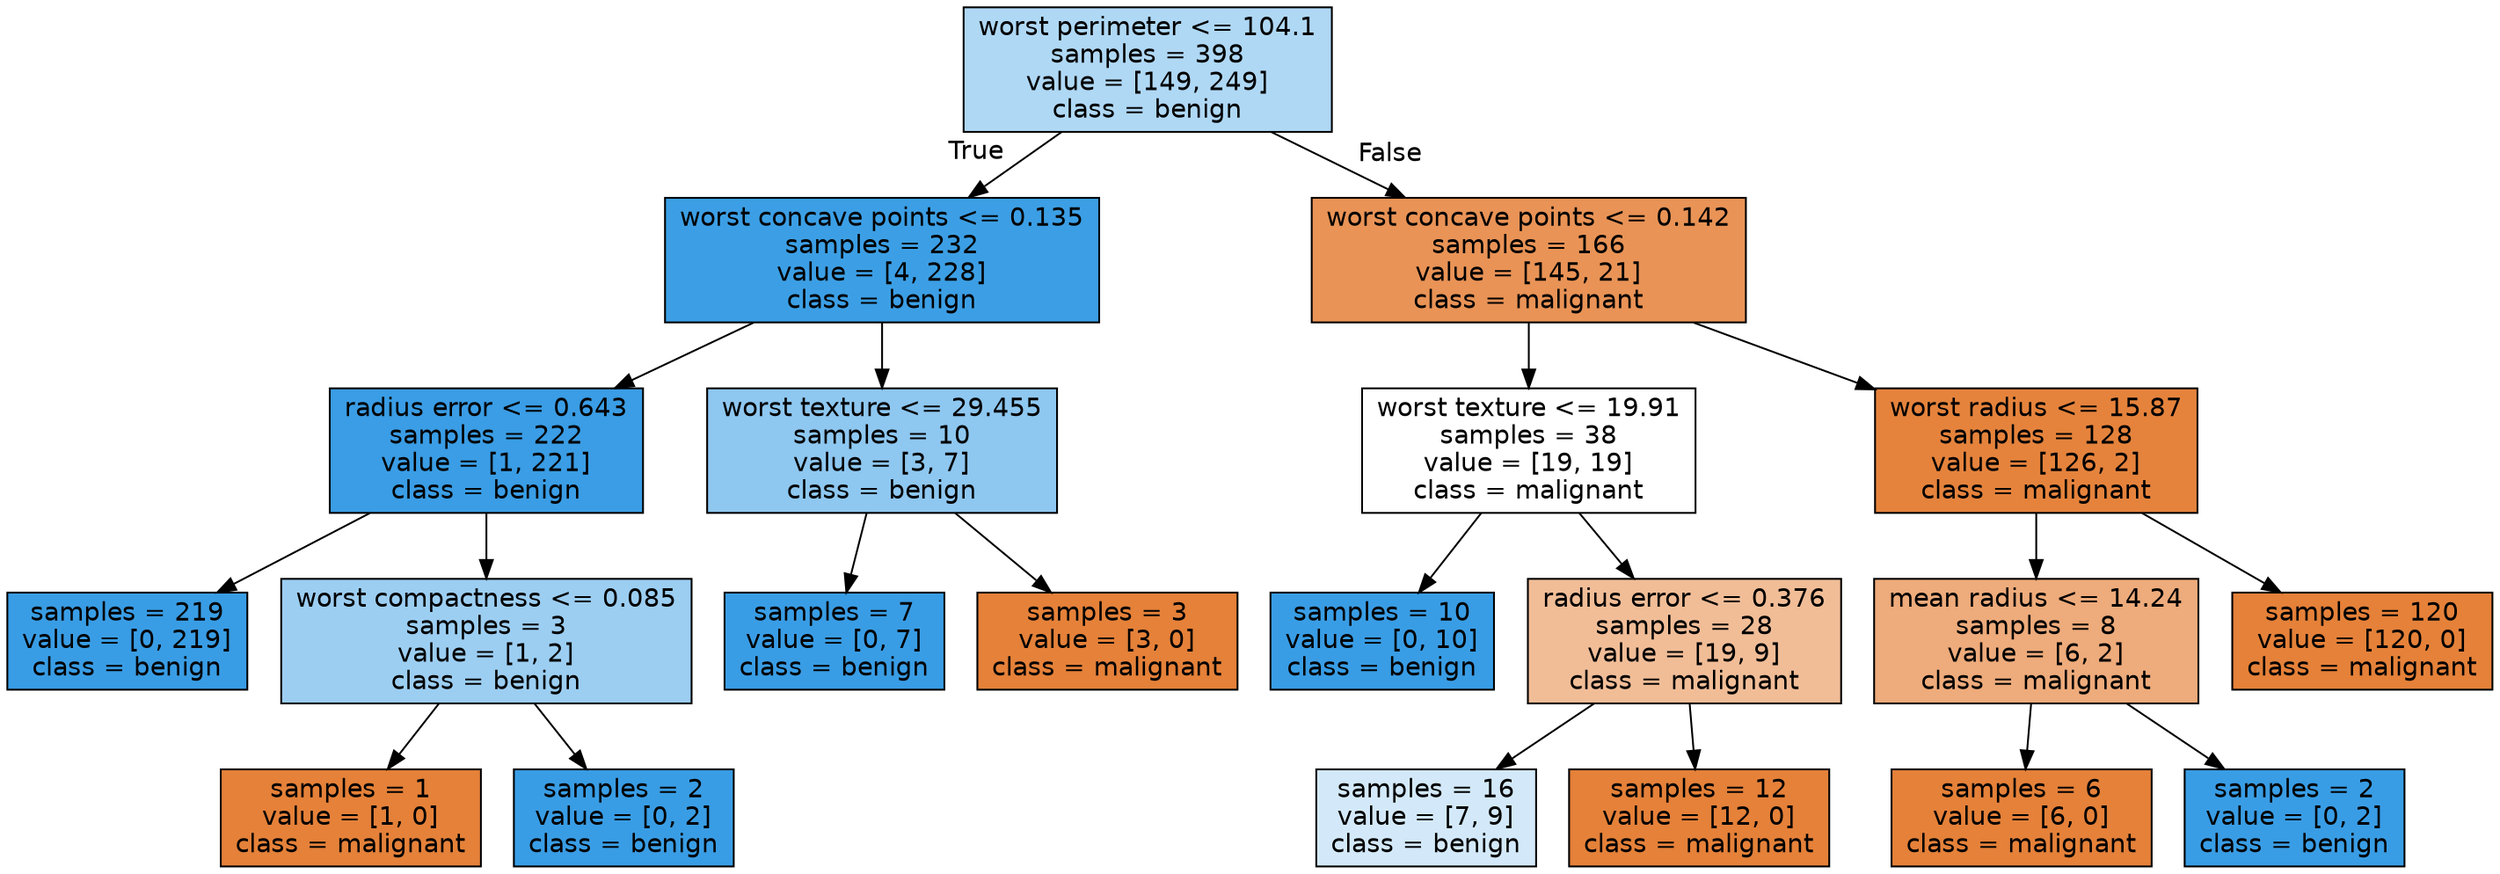 digraph Tree {
node [shape=box, style="filled", color="black", fontname="helvetica"] ;
edge [fontname="helvetica"] ;
0 [label="worst perimeter <= 104.1\nsamples = 398\nvalue = [149, 249]\nclass = benign", fillcolor="#afd8f5"] ;
1 [label="worst concave points <= 0.135\nsamples = 232\nvalue = [4, 228]\nclass = benign", fillcolor="#3c9fe5"] ;
0 -> 1 [labeldistance=2.5, labelangle=45, headlabel="True"] ;
2 [label="radius error <= 0.643\nsamples = 222\nvalue = [1, 221]\nclass = benign", fillcolor="#3a9de5"] ;
1 -> 2 ;
3 [label="samples = 219\nvalue = [0, 219]\nclass = benign", fillcolor="#399de5"] ;
2 -> 3 ;
4 [label="worst compactness <= 0.085\nsamples = 3\nvalue = [1, 2]\nclass = benign", fillcolor="#9ccef2"] ;
2 -> 4 ;
5 [label="samples = 1\nvalue = [1, 0]\nclass = malignant", fillcolor="#e58139"] ;
4 -> 5 ;
6 [label="samples = 2\nvalue = [0, 2]\nclass = benign", fillcolor="#399de5"] ;
4 -> 6 ;
7 [label="worst texture <= 29.455\nsamples = 10\nvalue = [3, 7]\nclass = benign", fillcolor="#8ec7f0"] ;
1 -> 7 ;
8 [label="samples = 7\nvalue = [0, 7]\nclass = benign", fillcolor="#399de5"] ;
7 -> 8 ;
9 [label="samples = 3\nvalue = [3, 0]\nclass = malignant", fillcolor="#e58139"] ;
7 -> 9 ;
10 [label="worst concave points <= 0.142\nsamples = 166\nvalue = [145, 21]\nclass = malignant", fillcolor="#e99356"] ;
0 -> 10 [labeldistance=2.5, labelangle=-45, headlabel="False"] ;
11 [label="worst texture <= 19.91\nsamples = 38\nvalue = [19, 19]\nclass = malignant", fillcolor="#ffffff"] ;
10 -> 11 ;
12 [label="samples = 10\nvalue = [0, 10]\nclass = benign", fillcolor="#399de5"] ;
11 -> 12 ;
13 [label="radius error <= 0.376\nsamples = 28\nvalue = [19, 9]\nclass = malignant", fillcolor="#f1bd97"] ;
11 -> 13 ;
14 [label="samples = 16\nvalue = [7, 9]\nclass = benign", fillcolor="#d3e9f9"] ;
13 -> 14 ;
15 [label="samples = 12\nvalue = [12, 0]\nclass = malignant", fillcolor="#e58139"] ;
13 -> 15 ;
16 [label="worst radius <= 15.87\nsamples = 128\nvalue = [126, 2]\nclass = malignant", fillcolor="#e5833c"] ;
10 -> 16 ;
17 [label="mean radius <= 14.24\nsamples = 8\nvalue = [6, 2]\nclass = malignant", fillcolor="#eeab7b"] ;
16 -> 17 ;
18 [label="samples = 6\nvalue = [6, 0]\nclass = malignant", fillcolor="#e58139"] ;
17 -> 18 ;
19 [label="samples = 2\nvalue = [0, 2]\nclass = benign", fillcolor="#399de5"] ;
17 -> 19 ;
20 [label="samples = 120\nvalue = [120, 0]\nclass = malignant", fillcolor="#e58139"] ;
16 -> 20 ;
}